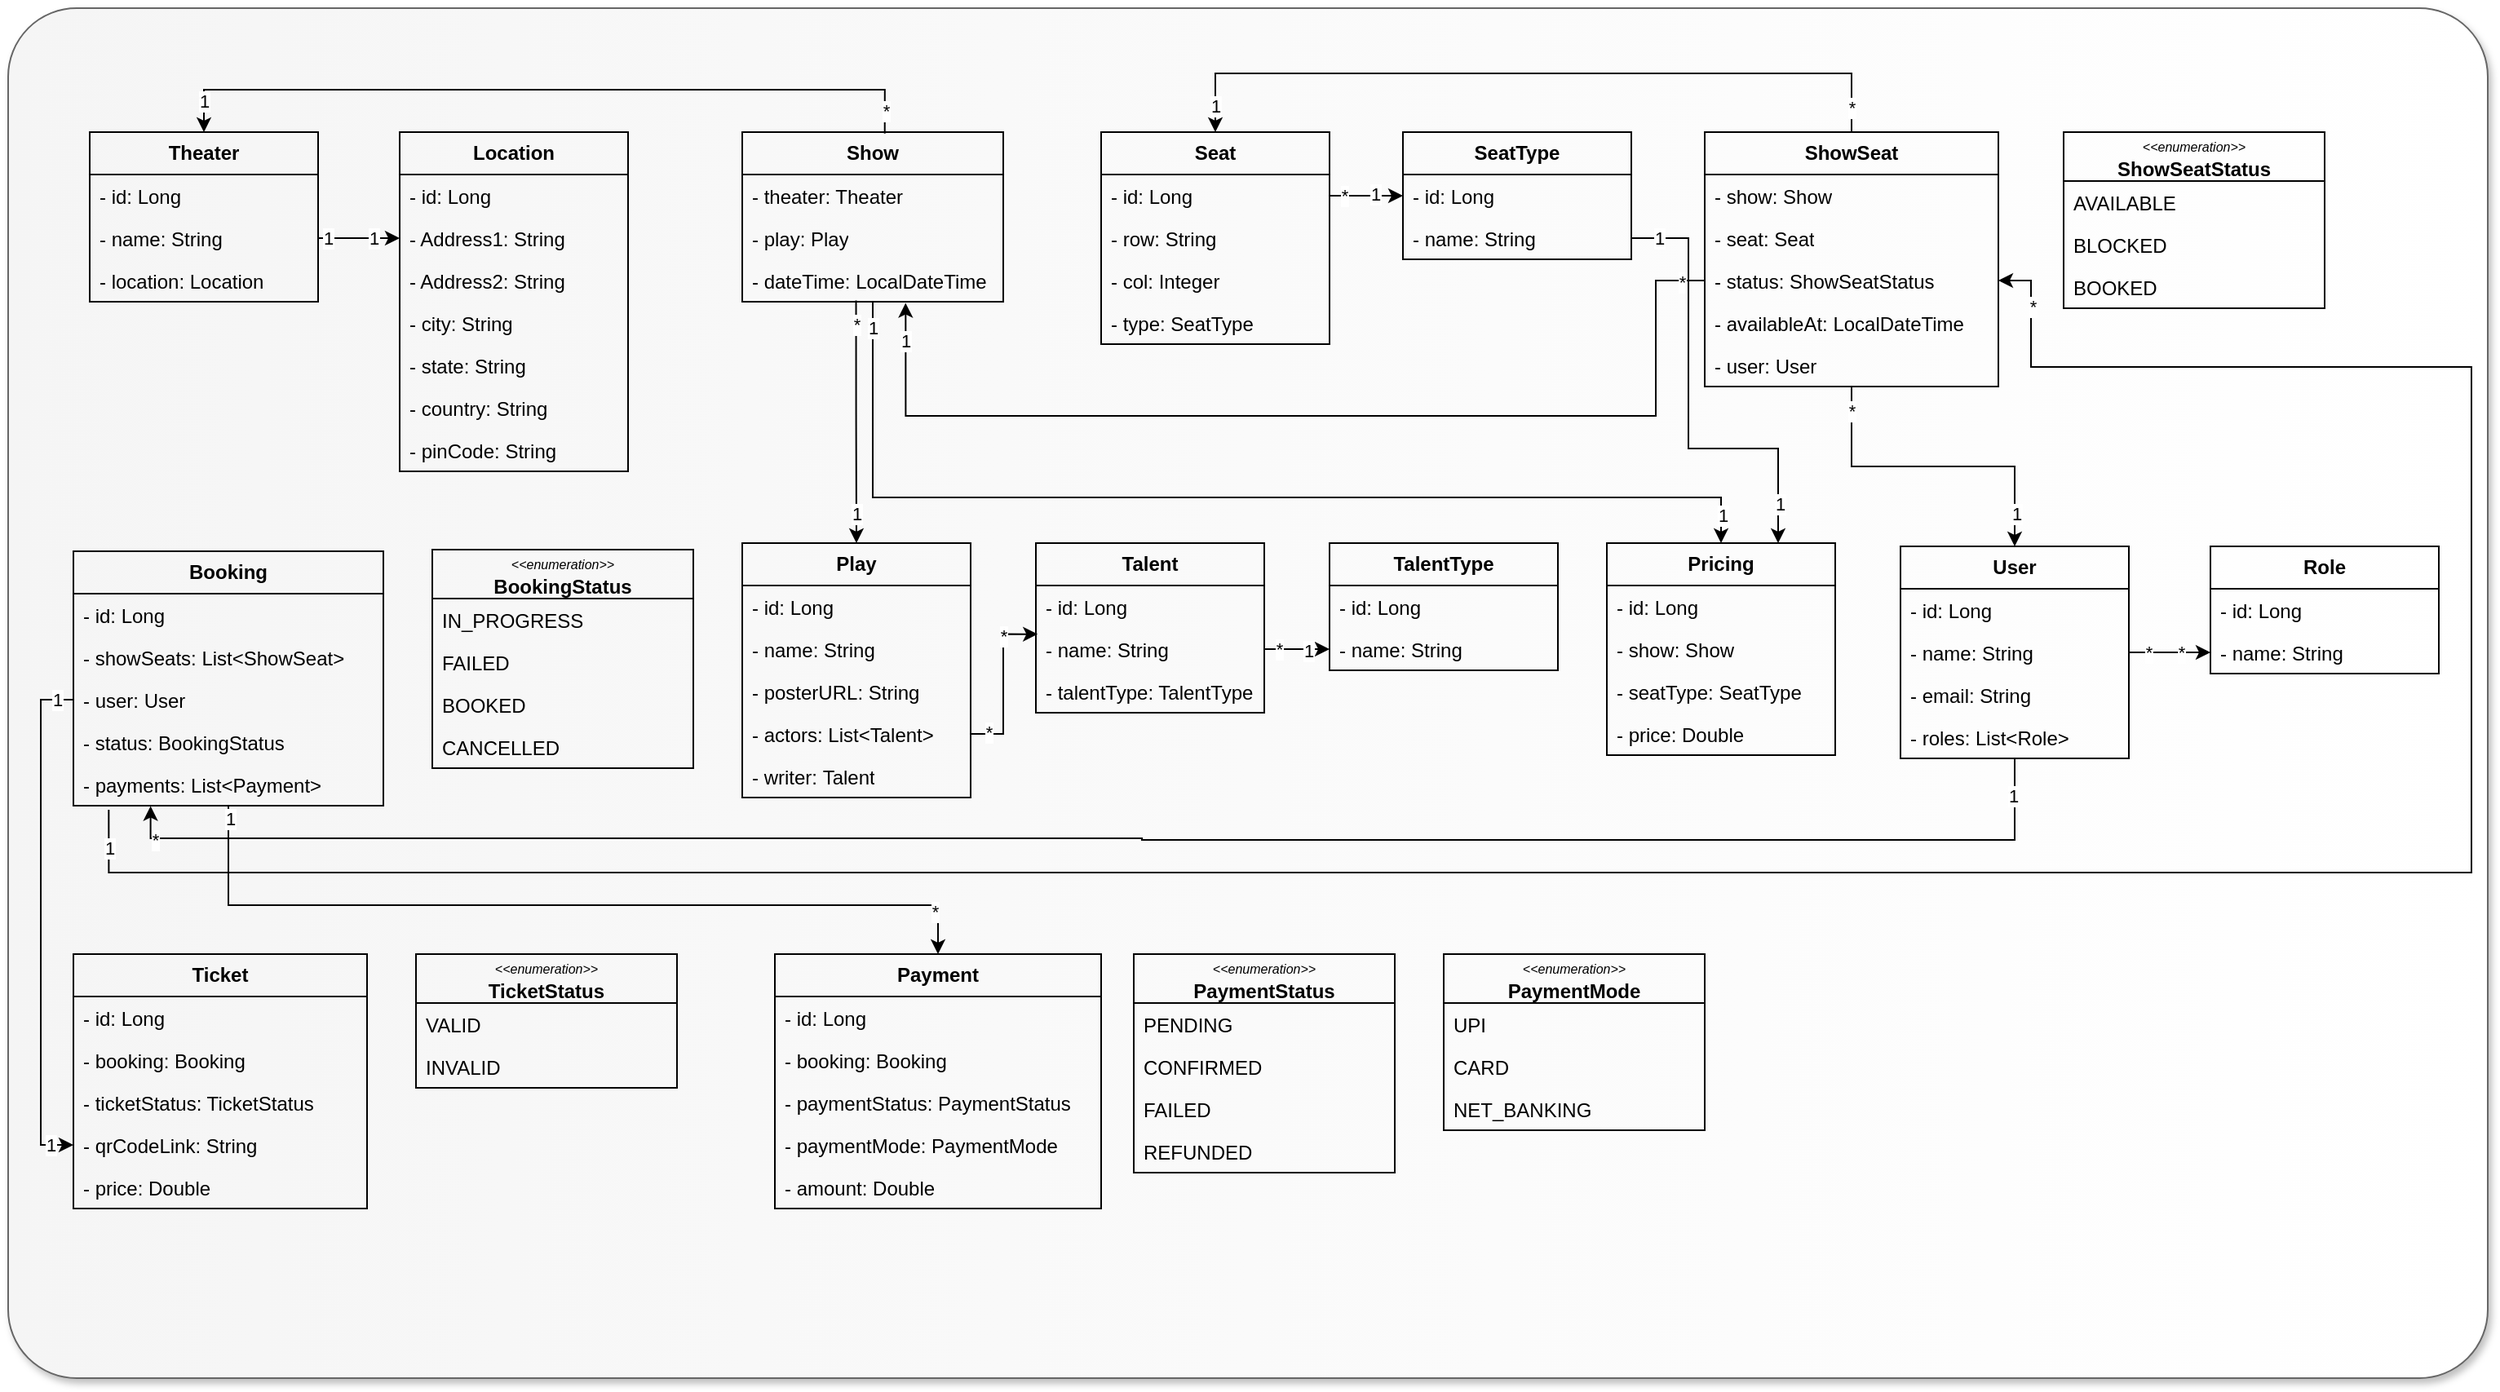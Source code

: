 <mxfile version="26.0.9">
  <diagram name="Page-1" id="Uc322cKbrXoiQPuCOuwg">
    <mxGraphModel dx="360" dy="271" grid="1" gridSize="10" guides="1" tooltips="1" connect="1" arrows="1" fold="1" page="1" pageScale="1" pageWidth="1600" pageHeight="900" math="0" shadow="0" adaptiveColors="none">
      <root>
        <mxCell id="0" />
        <mxCell id="1" parent="0" />
        <mxCell id="Pduc2HgCgbKli0HCLLKh-1" value="" style="group;movable=0;resizable=0;rotatable=0;deletable=0;editable=0;locked=1;connectable=0;" parent="1" vertex="1" connectable="0">
          <mxGeometry x="40" y="40" width="1520" height="840" as="geometry" />
        </mxCell>
        <mxCell id="Pduc2HgCgbKli0HCLLKh-2" value="" style="rounded=1;whiteSpace=wrap;html=1;shadow=1;glass=0;labelPosition=center;verticalLabelPosition=middle;align=center;verticalAlign=middle;arcSize=5;fillColor=#f5f5f5;fontColor=#333333;strokeColor=#666666;gradientColor=#FFFFFF;gradientDirection=east;textShadow=0;labelBorderColor=none;" parent="Pduc2HgCgbKli0HCLLKh-1" vertex="1">
          <mxGeometry width="1520" height="840" as="geometry" />
        </mxCell>
        <mxCell id="Pduc2HgCgbKli0HCLLKh-97" value="&lt;b&gt;Theater&lt;/b&gt;" style="swimlane;fontStyle=0;childLayout=stackLayout;horizontal=1;startSize=26;fillColor=none;horizontalStack=0;resizeParent=1;resizeParentMax=0;resizeLast=0;collapsible=1;marginBottom=0;whiteSpace=wrap;html=1;" parent="1" vertex="1">
          <mxGeometry x="90" y="116" width="140" height="104" as="geometry" />
        </mxCell>
        <mxCell id="Pduc2HgCgbKli0HCLLKh-115" value="- id: Long" style="text;strokeColor=none;fillColor=none;align=left;verticalAlign=top;spacingLeft=4;spacingRight=4;overflow=hidden;rotatable=0;points=[[0,0.5],[1,0.5]];portConstraint=eastwest;whiteSpace=wrap;html=1;" parent="Pduc2HgCgbKli0HCLLKh-97" vertex="1">
          <mxGeometry y="26" width="140" height="26" as="geometry" />
        </mxCell>
        <mxCell id="Pduc2HgCgbKli0HCLLKh-98" value="- name: String" style="text;strokeColor=none;fillColor=none;align=left;verticalAlign=top;spacingLeft=4;spacingRight=4;overflow=hidden;rotatable=0;points=[[0,0.5],[1,0.5]];portConstraint=eastwest;whiteSpace=wrap;html=1;" parent="Pduc2HgCgbKli0HCLLKh-97" vertex="1">
          <mxGeometry y="52" width="140" height="26" as="geometry" />
        </mxCell>
        <mxCell id="Pduc2HgCgbKli0HCLLKh-99" value="- location: Location" style="text;strokeColor=none;fillColor=none;align=left;verticalAlign=top;spacingLeft=4;spacingRight=4;overflow=hidden;rotatable=0;points=[[0,0.5],[1,0.5]];portConstraint=eastwest;whiteSpace=wrap;html=1;" parent="Pduc2HgCgbKli0HCLLKh-97" vertex="1">
          <mxGeometry y="78" width="140" height="26" as="geometry" />
        </mxCell>
        <mxCell id="Pduc2HgCgbKli0HCLLKh-107" value="&lt;b&gt;Play&lt;/b&gt;" style="swimlane;fontStyle=0;childLayout=stackLayout;horizontal=1;startSize=26;fillColor=none;horizontalStack=0;resizeParent=1;resizeParentMax=0;resizeLast=0;collapsible=1;marginBottom=0;whiteSpace=wrap;html=1;" parent="1" vertex="1">
          <mxGeometry x="490" y="368" width="140" height="156" as="geometry" />
        </mxCell>
        <mxCell id="Pduc2HgCgbKli0HCLLKh-118" value="- id: Long" style="text;strokeColor=none;fillColor=none;align=left;verticalAlign=top;spacingLeft=4;spacingRight=4;overflow=hidden;rotatable=0;points=[[0,0.5],[1,0.5]];portConstraint=eastwest;whiteSpace=wrap;html=1;" parent="Pduc2HgCgbKli0HCLLKh-107" vertex="1">
          <mxGeometry y="26" width="140" height="26" as="geometry" />
        </mxCell>
        <mxCell id="Pduc2HgCgbKli0HCLLKh-108" value="- name: String" style="text;strokeColor=none;fillColor=none;align=left;verticalAlign=top;spacingLeft=4;spacingRight=4;overflow=hidden;rotatable=0;points=[[0,0.5],[1,0.5]];portConstraint=eastwest;whiteSpace=wrap;html=1;" parent="Pduc2HgCgbKli0HCLLKh-107" vertex="1">
          <mxGeometry y="52" width="140" height="26" as="geometry" />
        </mxCell>
        <mxCell id="Pduc2HgCgbKli0HCLLKh-203" value="- posterURL: String" style="text;strokeColor=none;fillColor=none;align=left;verticalAlign=top;spacingLeft=4;spacingRight=4;overflow=hidden;rotatable=0;points=[[0,0.5],[1,0.5]];portConstraint=eastwest;whiteSpace=wrap;html=1;" parent="Pduc2HgCgbKli0HCLLKh-107" vertex="1">
          <mxGeometry y="78" width="140" height="26" as="geometry" />
        </mxCell>
        <mxCell id="Pduc2HgCgbKli0HCLLKh-109" value="- actors: List&amp;lt;&lt;span style=&quot;text-align: center;&quot;&gt;Talent&lt;/span&gt;&amp;gt;" style="text;strokeColor=none;fillColor=none;align=left;verticalAlign=top;spacingLeft=4;spacingRight=4;overflow=hidden;rotatable=0;points=[[0,0.5],[1,0.5]];portConstraint=eastwest;whiteSpace=wrap;html=1;" parent="Pduc2HgCgbKli0HCLLKh-107" vertex="1">
          <mxGeometry y="104" width="140" height="26" as="geometry" />
        </mxCell>
        <mxCell id="Pduc2HgCgbKli0HCLLKh-110" value="- writer:&amp;nbsp;&lt;span style=&quot;text-align: center;&quot;&gt;Talent&lt;/span&gt;" style="text;strokeColor=none;fillColor=none;align=left;verticalAlign=top;spacingLeft=4;spacingRight=4;overflow=hidden;rotatable=0;points=[[0,0.5],[1,0.5]];portConstraint=eastwest;whiteSpace=wrap;html=1;" parent="Pduc2HgCgbKli0HCLLKh-107" vertex="1">
          <mxGeometry y="130" width="140" height="26" as="geometry" />
        </mxCell>
        <mxCell id="Pduc2HgCgbKli0HCLLKh-111" value="&lt;b&gt;Seat&lt;/b&gt;" style="swimlane;fontStyle=0;childLayout=stackLayout;horizontal=1;startSize=26;fillColor=none;horizontalStack=0;resizeParent=1;resizeParentMax=0;resizeLast=0;collapsible=1;marginBottom=0;whiteSpace=wrap;html=1;" parent="1" vertex="1">
          <mxGeometry x="710" y="116" width="140" height="130" as="geometry" />
        </mxCell>
        <mxCell id="Pduc2HgCgbKli0HCLLKh-119" value="- id: Long" style="text;strokeColor=none;fillColor=none;align=left;verticalAlign=top;spacingLeft=4;spacingRight=4;overflow=hidden;rotatable=0;points=[[0,0.5],[1,0.5]];portConstraint=eastwest;whiteSpace=wrap;html=1;" parent="Pduc2HgCgbKli0HCLLKh-111" vertex="1">
          <mxGeometry y="26" width="140" height="26" as="geometry" />
        </mxCell>
        <mxCell id="Pduc2HgCgbKli0HCLLKh-112" value="- row: String" style="text;strokeColor=none;fillColor=none;align=left;verticalAlign=top;spacingLeft=4;spacingRight=4;overflow=hidden;rotatable=0;points=[[0,0.5],[1,0.5]];portConstraint=eastwest;whiteSpace=wrap;html=1;" parent="Pduc2HgCgbKli0HCLLKh-111" vertex="1">
          <mxGeometry y="52" width="140" height="26" as="geometry" />
        </mxCell>
        <mxCell id="Pduc2HgCgbKli0HCLLKh-113" value="- col: Integer" style="text;strokeColor=none;fillColor=none;align=left;verticalAlign=top;spacingLeft=4;spacingRight=4;overflow=hidden;rotatable=0;points=[[0,0.5],[1,0.5]];portConstraint=eastwest;whiteSpace=wrap;html=1;" parent="Pduc2HgCgbKli0HCLLKh-111" vertex="1">
          <mxGeometry y="78" width="140" height="26" as="geometry" />
        </mxCell>
        <mxCell id="Pduc2HgCgbKli0HCLLKh-114" value="- type: SeatType" style="text;strokeColor=none;fillColor=none;align=left;verticalAlign=top;spacingLeft=4;spacingRight=4;overflow=hidden;rotatable=0;points=[[0,0.5],[1,0.5]];portConstraint=eastwest;whiteSpace=wrap;html=1;" parent="Pduc2HgCgbKli0HCLLKh-111" vertex="1">
          <mxGeometry y="104" width="140" height="26" as="geometry" />
        </mxCell>
        <mxCell id="Pduc2HgCgbKli0HCLLKh-120" value="&lt;b&gt;SeatType&lt;/b&gt;" style="swimlane;fontStyle=0;childLayout=stackLayout;horizontal=1;startSize=26;fillColor=none;horizontalStack=0;resizeParent=1;resizeParentMax=0;resizeLast=0;collapsible=1;marginBottom=0;whiteSpace=wrap;html=1;" parent="1" vertex="1">
          <mxGeometry x="895" y="116" width="140" height="78" as="geometry" />
        </mxCell>
        <mxCell id="Pduc2HgCgbKli0HCLLKh-121" value="- id: Long" style="text;strokeColor=none;fillColor=none;align=left;verticalAlign=top;spacingLeft=4;spacingRight=4;overflow=hidden;rotatable=0;points=[[0,0.5],[1,0.5]];portConstraint=eastwest;whiteSpace=wrap;html=1;" parent="Pduc2HgCgbKli0HCLLKh-120" vertex="1">
          <mxGeometry y="26" width="140" height="26" as="geometry" />
        </mxCell>
        <mxCell id="Pduc2HgCgbKli0HCLLKh-122" value="- name: String" style="text;strokeColor=none;fillColor=none;align=left;verticalAlign=top;spacingLeft=4;spacingRight=4;overflow=hidden;rotatable=0;points=[[0,0.5],[1,0.5]];portConstraint=eastwest;whiteSpace=wrap;html=1;" parent="Pduc2HgCgbKli0HCLLKh-120" vertex="1">
          <mxGeometry y="52" width="140" height="26" as="geometry" />
        </mxCell>
        <mxCell id="Pduc2HgCgbKli0HCLLKh-124" value="&lt;b&gt;Show&lt;/b&gt;" style="swimlane;fontStyle=0;childLayout=stackLayout;horizontal=1;startSize=26;fillColor=none;horizontalStack=0;resizeParent=1;resizeParentMax=0;resizeLast=0;collapsible=1;marginBottom=0;whiteSpace=wrap;html=1;" parent="1" vertex="1">
          <mxGeometry x="490" y="116" width="160" height="104" as="geometry" />
        </mxCell>
        <mxCell id="Pduc2HgCgbKli0HCLLKh-125" value="- theater: Theater" style="text;strokeColor=none;fillColor=none;align=left;verticalAlign=top;spacingLeft=4;spacingRight=4;overflow=hidden;rotatable=0;points=[[0,0.5],[1,0.5]];portConstraint=eastwest;whiteSpace=wrap;html=1;" parent="Pduc2HgCgbKli0HCLLKh-124" vertex="1">
          <mxGeometry y="26" width="160" height="26" as="geometry" />
        </mxCell>
        <mxCell id="Pduc2HgCgbKli0HCLLKh-126" value="- play: Play" style="text;strokeColor=none;fillColor=none;align=left;verticalAlign=top;spacingLeft=4;spacingRight=4;overflow=hidden;rotatable=0;points=[[0,0.5],[1,0.5]];portConstraint=eastwest;whiteSpace=wrap;html=1;" parent="Pduc2HgCgbKli0HCLLKh-124" vertex="1">
          <mxGeometry y="52" width="160" height="26" as="geometry" />
        </mxCell>
        <mxCell id="Pduc2HgCgbKli0HCLLKh-127" value="- dateTime: LocalDateTime" style="text;strokeColor=none;fillColor=none;align=left;verticalAlign=top;spacingLeft=4;spacingRight=4;overflow=hidden;rotatable=0;points=[[0,0.5],[1,0.5]];portConstraint=eastwest;whiteSpace=wrap;html=1;" parent="Pduc2HgCgbKli0HCLLKh-124" vertex="1">
          <mxGeometry y="78" width="160" height="26" as="geometry" />
        </mxCell>
        <mxCell id="a8Ycmd4PLBxBAfEXaEKW-16" style="edgeStyle=orthogonalEdgeStyle;rounded=0;orthogonalLoop=1;jettySize=auto;html=1;exitX=0.5;exitY=0;exitDx=0;exitDy=0;entryX=0.5;entryY=0;entryDx=0;entryDy=0;" edge="1" parent="1" source="Pduc2HgCgbKli0HCLLKh-128" target="Pduc2HgCgbKli0HCLLKh-111">
          <mxGeometry relative="1" as="geometry">
            <Array as="points">
              <mxPoint x="1170" y="80" />
              <mxPoint x="780" y="80" />
            </Array>
          </mxGeometry>
        </mxCell>
        <mxCell id="a8Ycmd4PLBxBAfEXaEKW-17" value="*" style="edgeLabel;html=1;align=center;verticalAlign=middle;resizable=0;points=[];" vertex="1" connectable="0" parent="a8Ycmd4PLBxBAfEXaEKW-16">
          <mxGeometry x="-0.934" relative="1" as="geometry">
            <mxPoint as="offset" />
          </mxGeometry>
        </mxCell>
        <mxCell id="a8Ycmd4PLBxBAfEXaEKW-18" value="1" style="edgeLabel;html=1;align=center;verticalAlign=middle;resizable=0;points=[];" vertex="1" connectable="0" parent="a8Ycmd4PLBxBAfEXaEKW-16">
          <mxGeometry x="0.882" relative="1" as="geometry">
            <mxPoint y="11" as="offset" />
          </mxGeometry>
        </mxCell>
        <mxCell id="a8Ycmd4PLBxBAfEXaEKW-22" style="edgeStyle=orthogonalEdgeStyle;rounded=0;orthogonalLoop=1;jettySize=auto;html=1;entryX=0.5;entryY=0;entryDx=0;entryDy=0;" edge="1" parent="1" source="Pduc2HgCgbKli0HCLLKh-128" target="Pduc2HgCgbKli0HCLLKh-152">
          <mxGeometry relative="1" as="geometry" />
        </mxCell>
        <mxCell id="a8Ycmd4PLBxBAfEXaEKW-23" value="1" style="edgeLabel;html=1;align=center;verticalAlign=middle;resizable=0;points=[];" vertex="1" connectable="0" parent="a8Ycmd4PLBxBAfEXaEKW-22">
          <mxGeometry x="0.794" y="1" relative="1" as="geometry">
            <mxPoint as="offset" />
          </mxGeometry>
        </mxCell>
        <mxCell id="a8Ycmd4PLBxBAfEXaEKW-24" value="*" style="edgeLabel;html=1;align=center;verticalAlign=middle;resizable=0;points=[];" vertex="1" connectable="0" parent="a8Ycmd4PLBxBAfEXaEKW-22">
          <mxGeometry x="-0.855" relative="1" as="geometry">
            <mxPoint as="offset" />
          </mxGeometry>
        </mxCell>
        <mxCell id="Pduc2HgCgbKli0HCLLKh-128" value="&lt;b&gt;ShowSeat&lt;/b&gt;" style="swimlane;fontStyle=0;childLayout=stackLayout;horizontal=1;startSize=26;fillColor=none;horizontalStack=0;resizeParent=1;resizeParentMax=0;resizeLast=0;collapsible=1;marginBottom=0;whiteSpace=wrap;html=1;" parent="1" vertex="1">
          <mxGeometry x="1080" y="116" width="180" height="156" as="geometry" />
        </mxCell>
        <mxCell id="Pduc2HgCgbKli0HCLLKh-129" value="- show: Show" style="text;strokeColor=none;fillColor=none;align=left;verticalAlign=top;spacingLeft=4;spacingRight=4;overflow=hidden;rotatable=0;points=[[0,0.5],[1,0.5]];portConstraint=eastwest;whiteSpace=wrap;html=1;" parent="Pduc2HgCgbKli0HCLLKh-128" vertex="1">
          <mxGeometry y="26" width="180" height="26" as="geometry" />
        </mxCell>
        <mxCell id="Pduc2HgCgbKli0HCLLKh-130" value="- seat: Seat" style="text;strokeColor=none;fillColor=none;align=left;verticalAlign=top;spacingLeft=4;spacingRight=4;overflow=hidden;rotatable=0;points=[[0,0.5],[1,0.5]];portConstraint=eastwest;whiteSpace=wrap;html=1;" parent="Pduc2HgCgbKli0HCLLKh-128" vertex="1">
          <mxGeometry y="52" width="180" height="26" as="geometry" />
        </mxCell>
        <mxCell id="Pduc2HgCgbKli0HCLLKh-133" value="- status: S&lt;span style=&quot;text-align: center;&quot;&gt;howSeatStatus&lt;/span&gt;" style="text;strokeColor=none;fillColor=none;align=left;verticalAlign=top;spacingLeft=4;spacingRight=4;overflow=hidden;rotatable=0;points=[[0,0.5],[1,0.5]];portConstraint=eastwest;whiteSpace=wrap;html=1;" parent="Pduc2HgCgbKli0HCLLKh-128" vertex="1">
          <mxGeometry y="78" width="180" height="26" as="geometry" />
        </mxCell>
        <mxCell id="Pduc2HgCgbKli0HCLLKh-178" value="- availableAt: LocalDateTime" style="text;strokeColor=none;fillColor=none;align=left;verticalAlign=top;spacingLeft=4;spacingRight=4;overflow=hidden;rotatable=0;points=[[0,0.5],[1,0.5]];portConstraint=eastwest;whiteSpace=wrap;html=1;" parent="Pduc2HgCgbKli0HCLLKh-128" vertex="1">
          <mxGeometry y="104" width="180" height="26" as="geometry" />
        </mxCell>
        <mxCell id="Pduc2HgCgbKli0HCLLKh-131" value="- user: User" style="text;strokeColor=none;fillColor=none;align=left;verticalAlign=top;spacingLeft=4;spacingRight=4;overflow=hidden;rotatable=0;points=[[0,0.5],[1,0.5]];portConstraint=eastwest;whiteSpace=wrap;html=1;" parent="Pduc2HgCgbKli0HCLLKh-128" vertex="1">
          <mxGeometry y="130" width="180" height="26" as="geometry" />
        </mxCell>
        <mxCell id="Pduc2HgCgbKli0HCLLKh-138" value="&lt;div&gt;&lt;i&gt;&lt;font style=&quot;font-size: 8px;&quot;&gt;&amp;lt;&amp;lt;enumeration&amp;gt;&amp;gt;&lt;/font&gt;&lt;/i&gt;&lt;/div&gt;&lt;b&gt;&lt;span style=&quot;text-align: left;&quot;&gt;S&lt;/span&gt;howSeatStatus&lt;/b&gt;" style="swimlane;fontStyle=0;childLayout=stackLayout;horizontal=1;startSize=30;fillColor=none;horizontalStack=0;resizeParent=1;resizeParentMax=0;resizeLast=0;collapsible=1;marginBottom=0;whiteSpace=wrap;html=1;" parent="1" vertex="1">
          <mxGeometry x="1300" y="116" width="160" height="108" as="geometry">
            <mxRectangle x="570" y="130" width="70" height="30" as="alternateBounds" />
          </mxGeometry>
        </mxCell>
        <mxCell id="Pduc2HgCgbKli0HCLLKh-139" value="AVAILABLE" style="text;strokeColor=none;fillColor=none;align=left;verticalAlign=top;spacingLeft=4;spacingRight=4;overflow=hidden;rotatable=0;points=[[0,0.5],[1,0.5]];portConstraint=eastwest;whiteSpace=wrap;html=1;" parent="Pduc2HgCgbKli0HCLLKh-138" vertex="1">
          <mxGeometry y="30" width="160" height="26" as="geometry" />
        </mxCell>
        <mxCell id="Pduc2HgCgbKli0HCLLKh-140" value="BLOCKED" style="text;strokeColor=none;fillColor=none;align=left;verticalAlign=top;spacingLeft=4;spacingRight=4;overflow=hidden;rotatable=0;points=[[0,0.5],[1,0.5]];portConstraint=eastwest;whiteSpace=wrap;html=1;" parent="Pduc2HgCgbKli0HCLLKh-138" vertex="1">
          <mxGeometry y="56" width="160" height="26" as="geometry" />
        </mxCell>
        <mxCell id="Pduc2HgCgbKli0HCLLKh-142" value="BOOKED" style="text;strokeColor=none;fillColor=none;align=left;verticalAlign=top;spacingLeft=4;spacingRight=4;overflow=hidden;rotatable=0;points=[[0,0.5],[1,0.5]];portConstraint=eastwest;whiteSpace=wrap;html=1;" parent="Pduc2HgCgbKli0HCLLKh-138" vertex="1">
          <mxGeometry y="82" width="160" height="26" as="geometry" />
        </mxCell>
        <mxCell id="Pduc2HgCgbKli0HCLLKh-147" value="&lt;b&gt;Pricing&lt;/b&gt;" style="swimlane;fontStyle=0;childLayout=stackLayout;horizontal=1;startSize=26;fillColor=none;horizontalStack=0;resizeParent=1;resizeParentMax=0;resizeLast=0;collapsible=1;marginBottom=0;whiteSpace=wrap;html=1;" parent="1" vertex="1">
          <mxGeometry x="1020" y="368" width="140" height="130" as="geometry" />
        </mxCell>
        <mxCell id="Pduc2HgCgbKli0HCLLKh-148" value="- id: Long" style="text;strokeColor=none;fillColor=none;align=left;verticalAlign=top;spacingLeft=4;spacingRight=4;overflow=hidden;rotatable=0;points=[[0,0.5],[1,0.5]];portConstraint=eastwest;whiteSpace=wrap;html=1;" parent="Pduc2HgCgbKli0HCLLKh-147" vertex="1">
          <mxGeometry y="26" width="140" height="26" as="geometry" />
        </mxCell>
        <mxCell id="Pduc2HgCgbKli0HCLLKh-149" value="- show: Show" style="text;strokeColor=none;fillColor=none;align=left;verticalAlign=top;spacingLeft=4;spacingRight=4;overflow=hidden;rotatable=0;points=[[0,0.5],[1,0.5]];portConstraint=eastwest;whiteSpace=wrap;html=1;" parent="Pduc2HgCgbKli0HCLLKh-147" vertex="1">
          <mxGeometry y="52" width="140" height="26" as="geometry" />
        </mxCell>
        <mxCell id="Pduc2HgCgbKli0HCLLKh-151" value="- seatType:&amp;nbsp;&lt;span style=&quot;text-align: center;&quot;&gt;SeatType&lt;/span&gt;" style="text;strokeColor=none;fillColor=none;align=left;verticalAlign=top;spacingLeft=4;spacingRight=4;overflow=hidden;rotatable=0;points=[[0,0.5],[1,0.5]];portConstraint=eastwest;whiteSpace=wrap;html=1;" parent="Pduc2HgCgbKli0HCLLKh-147" vertex="1">
          <mxGeometry y="78" width="140" height="26" as="geometry" />
        </mxCell>
        <mxCell id="Pduc2HgCgbKli0HCLLKh-150" value="- price:&amp;nbsp;&lt;span style=&quot;text-align: center;&quot;&gt;Double&lt;/span&gt;" style="text;strokeColor=none;fillColor=none;align=left;verticalAlign=top;spacingLeft=4;spacingRight=4;overflow=hidden;rotatable=0;points=[[0,0.5],[1,0.5]];portConstraint=eastwest;whiteSpace=wrap;html=1;" parent="Pduc2HgCgbKli0HCLLKh-147" vertex="1">
          <mxGeometry y="104" width="140" height="26" as="geometry" />
        </mxCell>
        <mxCell id="Pduc2HgCgbKli0HCLLKh-152" value="&lt;b&gt;User&lt;/b&gt;" style="swimlane;fontStyle=0;childLayout=stackLayout;horizontal=1;startSize=26;fillColor=none;horizontalStack=0;resizeParent=1;resizeParentMax=0;resizeLast=0;collapsible=1;marginBottom=0;whiteSpace=wrap;html=1;" parent="1" vertex="1">
          <mxGeometry x="1200" y="370" width="140" height="130" as="geometry" />
        </mxCell>
        <mxCell id="Pduc2HgCgbKli0HCLLKh-153" value="- id: Long" style="text;strokeColor=none;fillColor=none;align=left;verticalAlign=top;spacingLeft=4;spacingRight=4;overflow=hidden;rotatable=0;points=[[0,0.5],[1,0.5]];portConstraint=eastwest;whiteSpace=wrap;html=1;" parent="Pduc2HgCgbKli0HCLLKh-152" vertex="1">
          <mxGeometry y="26" width="140" height="26" as="geometry" />
        </mxCell>
        <mxCell id="Pduc2HgCgbKli0HCLLKh-154" value="- name: String" style="text;strokeColor=none;fillColor=none;align=left;verticalAlign=top;spacingLeft=4;spacingRight=4;overflow=hidden;rotatable=0;points=[[0,0.5],[1,0.5]];portConstraint=eastwest;whiteSpace=wrap;html=1;" parent="Pduc2HgCgbKli0HCLLKh-152" vertex="1">
          <mxGeometry y="52" width="140" height="26" as="geometry" />
        </mxCell>
        <mxCell id="Pduc2HgCgbKli0HCLLKh-155" value="- email: String" style="text;strokeColor=none;fillColor=none;align=left;verticalAlign=top;spacingLeft=4;spacingRight=4;overflow=hidden;rotatable=0;points=[[0,0.5],[1,0.5]];portConstraint=eastwest;whiteSpace=wrap;html=1;" parent="Pduc2HgCgbKli0HCLLKh-152" vertex="1">
          <mxGeometry y="78" width="140" height="26" as="geometry" />
        </mxCell>
        <mxCell id="Pduc2HgCgbKli0HCLLKh-156" value="- roles: List&amp;lt;Role&amp;gt;" style="text;strokeColor=none;fillColor=none;align=left;verticalAlign=top;spacingLeft=4;spacingRight=4;overflow=hidden;rotatable=0;points=[[0,0.5],[1,0.5]];portConstraint=eastwest;whiteSpace=wrap;html=1;" parent="Pduc2HgCgbKli0HCLLKh-152" vertex="1">
          <mxGeometry y="104" width="140" height="26" as="geometry" />
        </mxCell>
        <mxCell id="Pduc2HgCgbKli0HCLLKh-157" value="&lt;b&gt;Role&lt;/b&gt;" style="swimlane;fontStyle=0;childLayout=stackLayout;horizontal=1;startSize=26;fillColor=none;horizontalStack=0;resizeParent=1;resizeParentMax=0;resizeLast=0;collapsible=1;marginBottom=0;whiteSpace=wrap;html=1;" parent="1" vertex="1">
          <mxGeometry x="1390" y="370" width="140" height="78" as="geometry" />
        </mxCell>
        <mxCell id="Pduc2HgCgbKli0HCLLKh-158" value="- id: Long" style="text;strokeColor=none;fillColor=none;align=left;verticalAlign=top;spacingLeft=4;spacingRight=4;overflow=hidden;rotatable=0;points=[[0,0.5],[1,0.5]];portConstraint=eastwest;whiteSpace=wrap;html=1;" parent="Pduc2HgCgbKli0HCLLKh-157" vertex="1">
          <mxGeometry y="26" width="140" height="26" as="geometry" />
        </mxCell>
        <mxCell id="Pduc2HgCgbKli0HCLLKh-159" value="- name: String" style="text;strokeColor=none;fillColor=none;align=left;verticalAlign=top;spacingLeft=4;spacingRight=4;overflow=hidden;rotatable=0;points=[[0,0.5],[1,0.5]];portConstraint=eastwest;whiteSpace=wrap;html=1;" parent="Pduc2HgCgbKli0HCLLKh-157" vertex="1">
          <mxGeometry y="52" width="140" height="26" as="geometry" />
        </mxCell>
        <mxCell id="Pduc2HgCgbKli0HCLLKh-161" value="&lt;b&gt;Talent&lt;/b&gt;" style="swimlane;fontStyle=0;childLayout=stackLayout;horizontal=1;startSize=26;fillColor=none;horizontalStack=0;resizeParent=1;resizeParentMax=0;resizeLast=0;collapsible=1;marginBottom=0;whiteSpace=wrap;html=1;" parent="1" vertex="1">
          <mxGeometry x="670" y="368" width="140" height="104" as="geometry" />
        </mxCell>
        <mxCell id="Pduc2HgCgbKli0HCLLKh-162" value="- id: Long" style="text;strokeColor=none;fillColor=none;align=left;verticalAlign=top;spacingLeft=4;spacingRight=4;overflow=hidden;rotatable=0;points=[[0,0.5],[1,0.5]];portConstraint=eastwest;whiteSpace=wrap;html=1;" parent="Pduc2HgCgbKli0HCLLKh-161" vertex="1">
          <mxGeometry y="26" width="140" height="26" as="geometry" />
        </mxCell>
        <mxCell id="Pduc2HgCgbKli0HCLLKh-163" value="- name: String" style="text;strokeColor=none;fillColor=none;align=left;verticalAlign=top;spacingLeft=4;spacingRight=4;overflow=hidden;rotatable=0;points=[[0,0.5],[1,0.5]];portConstraint=eastwest;whiteSpace=wrap;html=1;" parent="Pduc2HgCgbKli0HCLLKh-161" vertex="1">
          <mxGeometry y="52" width="140" height="26" as="geometry" />
        </mxCell>
        <mxCell id="Pduc2HgCgbKli0HCLLKh-164" value="- talentType: TalentType" style="text;strokeColor=none;fillColor=none;align=left;verticalAlign=top;spacingLeft=4;spacingRight=4;overflow=hidden;rotatable=0;points=[[0,0.5],[1,0.5]];portConstraint=eastwest;whiteSpace=wrap;html=1;" parent="Pduc2HgCgbKli0HCLLKh-161" vertex="1">
          <mxGeometry y="78" width="140" height="26" as="geometry" />
        </mxCell>
        <mxCell id="Pduc2HgCgbKli0HCLLKh-165" value="&lt;span style=&quot;text-align: left;&quot;&gt;&lt;b&gt;TalentType&lt;/b&gt;&lt;/span&gt;" style="swimlane;fontStyle=0;childLayout=stackLayout;horizontal=1;startSize=26;fillColor=none;horizontalStack=0;resizeParent=1;resizeParentMax=0;resizeLast=0;collapsible=1;marginBottom=0;whiteSpace=wrap;html=1;" parent="1" vertex="1">
          <mxGeometry x="850" y="368" width="140" height="78" as="geometry" />
        </mxCell>
        <mxCell id="Pduc2HgCgbKli0HCLLKh-166" value="- id: Long" style="text;strokeColor=none;fillColor=none;align=left;verticalAlign=top;spacingLeft=4;spacingRight=4;overflow=hidden;rotatable=0;points=[[0,0.5],[1,0.5]];portConstraint=eastwest;whiteSpace=wrap;html=1;" parent="Pduc2HgCgbKli0HCLLKh-165" vertex="1">
          <mxGeometry y="26" width="140" height="26" as="geometry" />
        </mxCell>
        <mxCell id="Pduc2HgCgbKli0HCLLKh-167" value="- name: String" style="text;strokeColor=none;fillColor=none;align=left;verticalAlign=top;spacingLeft=4;spacingRight=4;overflow=hidden;rotatable=0;points=[[0,0.5],[1,0.5]];portConstraint=eastwest;whiteSpace=wrap;html=1;" parent="Pduc2HgCgbKli0HCLLKh-165" vertex="1">
          <mxGeometry y="52" width="140" height="26" as="geometry" />
        </mxCell>
        <mxCell id="Pduc2HgCgbKli0HCLLKh-169" value="&lt;b&gt;Location&lt;/b&gt;" style="swimlane;fontStyle=0;childLayout=stackLayout;horizontal=1;startSize=26;fillColor=none;horizontalStack=0;resizeParent=1;resizeParentMax=0;resizeLast=0;collapsible=1;marginBottom=0;whiteSpace=wrap;html=1;" parent="1" vertex="1">
          <mxGeometry x="280" y="116" width="140" height="208" as="geometry" />
        </mxCell>
        <mxCell id="Pduc2HgCgbKli0HCLLKh-170" value="- id: Long" style="text;strokeColor=none;fillColor=none;align=left;verticalAlign=top;spacingLeft=4;spacingRight=4;overflow=hidden;rotatable=0;points=[[0,0.5],[1,0.5]];portConstraint=eastwest;whiteSpace=wrap;html=1;" parent="Pduc2HgCgbKli0HCLLKh-169" vertex="1">
          <mxGeometry y="26" width="140" height="26" as="geometry" />
        </mxCell>
        <mxCell id="Pduc2HgCgbKli0HCLLKh-171" value="- Address1: String" style="text;strokeColor=none;fillColor=none;align=left;verticalAlign=top;spacingLeft=4;spacingRight=4;overflow=hidden;rotatable=0;points=[[0,0.5],[1,0.5]];portConstraint=eastwest;whiteSpace=wrap;html=1;" parent="Pduc2HgCgbKli0HCLLKh-169" vertex="1">
          <mxGeometry y="52" width="140" height="26" as="geometry" />
        </mxCell>
        <mxCell id="Pduc2HgCgbKli0HCLLKh-172" value="- Address2: String" style="text;strokeColor=none;fillColor=none;align=left;verticalAlign=top;spacingLeft=4;spacingRight=4;overflow=hidden;rotatable=0;points=[[0,0.5],[1,0.5]];portConstraint=eastwest;whiteSpace=wrap;html=1;" parent="Pduc2HgCgbKli0HCLLKh-169" vertex="1">
          <mxGeometry y="78" width="140" height="26" as="geometry" />
        </mxCell>
        <mxCell id="Pduc2HgCgbKli0HCLLKh-173" value="- city: String" style="text;strokeColor=none;fillColor=none;align=left;verticalAlign=top;spacingLeft=4;spacingRight=4;overflow=hidden;rotatable=0;points=[[0,0.5],[1,0.5]];portConstraint=eastwest;whiteSpace=wrap;html=1;" parent="Pduc2HgCgbKli0HCLLKh-169" vertex="1">
          <mxGeometry y="104" width="140" height="26" as="geometry" />
        </mxCell>
        <mxCell id="Pduc2HgCgbKli0HCLLKh-174" value="- state: String" style="text;strokeColor=none;fillColor=none;align=left;verticalAlign=top;spacingLeft=4;spacingRight=4;overflow=hidden;rotatable=0;points=[[0,0.5],[1,0.5]];portConstraint=eastwest;whiteSpace=wrap;html=1;" parent="Pduc2HgCgbKli0HCLLKh-169" vertex="1">
          <mxGeometry y="130" width="140" height="26" as="geometry" />
        </mxCell>
        <mxCell id="Pduc2HgCgbKli0HCLLKh-175" value="- country: String" style="text;strokeColor=none;fillColor=none;align=left;verticalAlign=top;spacingLeft=4;spacingRight=4;overflow=hidden;rotatable=0;points=[[0,0.5],[1,0.5]];portConstraint=eastwest;whiteSpace=wrap;html=1;" parent="Pduc2HgCgbKli0HCLLKh-169" vertex="1">
          <mxGeometry y="156" width="140" height="26" as="geometry" />
        </mxCell>
        <mxCell id="Pduc2HgCgbKli0HCLLKh-176" value="- pinCode: String" style="text;strokeColor=none;fillColor=none;align=left;verticalAlign=top;spacingLeft=4;spacingRight=4;overflow=hidden;rotatable=0;points=[[0,0.5],[1,0.5]];portConstraint=eastwest;whiteSpace=wrap;html=1;" parent="Pduc2HgCgbKli0HCLLKh-169" vertex="1">
          <mxGeometry y="182" width="140" height="26" as="geometry" />
        </mxCell>
        <mxCell id="a8Ycmd4PLBxBAfEXaEKW-36" style="edgeStyle=orthogonalEdgeStyle;rounded=0;orthogonalLoop=1;jettySize=auto;html=1;exitX=0.114;exitY=1.094;exitDx=0;exitDy=0;entryX=1;entryY=0.5;entryDx=0;entryDy=0;exitPerimeter=0;" edge="1" parent="1" source="Pduc2HgCgbKli0HCLLKh-192" target="Pduc2HgCgbKli0HCLLKh-133">
          <mxGeometry relative="1" as="geometry">
            <Array as="points">
              <mxPoint x="102" y="570" />
              <mxPoint x="1550" y="570" />
              <mxPoint x="1550" y="260" />
              <mxPoint x="1280" y="260" />
              <mxPoint x="1280" y="207" />
            </Array>
          </mxGeometry>
        </mxCell>
        <mxCell id="a8Ycmd4PLBxBAfEXaEKW-37" value="*" style="edgeLabel;html=1;align=center;verticalAlign=middle;resizable=0;points=[];" vertex="1" connectable="0" parent="a8Ycmd4PLBxBAfEXaEKW-36">
          <mxGeometry x="0.967" y="-1" relative="1" as="geometry">
            <mxPoint as="offset" />
          </mxGeometry>
        </mxCell>
        <mxCell id="a8Ycmd4PLBxBAfEXaEKW-38" value="1" style="edgeLabel;html=1;align=center;verticalAlign=middle;resizable=0;points=[];" vertex="1" connectable="0" parent="a8Ycmd4PLBxBAfEXaEKW-36">
          <mxGeometry x="-0.978" relative="1" as="geometry">
            <mxPoint as="offset" />
          </mxGeometry>
        </mxCell>
        <mxCell id="Pduc2HgCgbKli0HCLLKh-179" value="&lt;b&gt;Booking&lt;/b&gt;" style="swimlane;fontStyle=0;childLayout=stackLayout;horizontal=1;startSize=26;fillColor=none;horizontalStack=0;resizeParent=1;resizeParentMax=0;resizeLast=0;collapsible=1;marginBottom=0;whiteSpace=wrap;html=1;" parent="1" vertex="1">
          <mxGeometry x="80" y="373" width="190" height="156" as="geometry" />
        </mxCell>
        <mxCell id="Pduc2HgCgbKli0HCLLKh-180" value="- id: Long" style="text;strokeColor=none;fillColor=none;align=left;verticalAlign=top;spacingLeft=4;spacingRight=4;overflow=hidden;rotatable=0;points=[[0,0.5],[1,0.5]];portConstraint=eastwest;whiteSpace=wrap;html=1;" parent="Pduc2HgCgbKli0HCLLKh-179" vertex="1">
          <mxGeometry y="26" width="190" height="26" as="geometry" />
        </mxCell>
        <mxCell id="Pduc2HgCgbKli0HCLLKh-181" value="- showSeats: List&amp;lt;ShowSeat&amp;gt;" style="text;strokeColor=none;fillColor=none;align=left;verticalAlign=top;spacingLeft=4;spacingRight=4;overflow=hidden;rotatable=0;points=[[0,0.5],[1,0.5]];portConstraint=eastwest;whiteSpace=wrap;html=1;" parent="Pduc2HgCgbKli0HCLLKh-179" vertex="1">
          <mxGeometry y="52" width="190" height="26" as="geometry" />
        </mxCell>
        <mxCell id="Pduc2HgCgbKli0HCLLKh-182" value="- user: User" style="text;strokeColor=none;fillColor=none;align=left;verticalAlign=top;spacingLeft=4;spacingRight=4;overflow=hidden;rotatable=0;points=[[0,0.5],[1,0.5]];portConstraint=eastwest;whiteSpace=wrap;html=1;" parent="Pduc2HgCgbKli0HCLLKh-179" vertex="1">
          <mxGeometry y="78" width="190" height="26" as="geometry" />
        </mxCell>
        <mxCell id="Pduc2HgCgbKli0HCLLKh-183" value="- status: BookingStatus" style="text;strokeColor=none;fillColor=none;align=left;verticalAlign=top;spacingLeft=4;spacingRight=4;overflow=hidden;rotatable=0;points=[[0,0.5],[1,0.5]];portConstraint=eastwest;whiteSpace=wrap;html=1;" parent="Pduc2HgCgbKli0HCLLKh-179" vertex="1">
          <mxGeometry y="104" width="190" height="26" as="geometry" />
        </mxCell>
        <mxCell id="Pduc2HgCgbKli0HCLLKh-192" value="- payments: List&amp;lt;Payment&amp;gt;" style="text;strokeColor=none;fillColor=none;align=left;verticalAlign=top;spacingLeft=4;spacingRight=4;overflow=hidden;rotatable=0;points=[[0,0.5],[1,0.5]];portConstraint=eastwest;whiteSpace=wrap;html=1;" parent="Pduc2HgCgbKli0HCLLKh-179" vertex="1">
          <mxGeometry y="130" width="190" height="26" as="geometry" />
        </mxCell>
        <mxCell id="Pduc2HgCgbKli0HCLLKh-188" value="&lt;div&gt;&lt;i&gt;&lt;font style=&quot;font-size: 8px;&quot;&gt;&amp;lt;&amp;lt;enumeration&amp;gt;&amp;gt;&lt;/font&gt;&lt;/i&gt;&lt;/div&gt;&lt;div style=&quot;text-align: left;&quot;&gt;&lt;span style=&quot;background-color: transparent; color: light-dark(rgb(0, 0, 0), rgb(255, 255, 255));&quot;&gt;&lt;b&gt;BookingStatus&lt;/b&gt;&lt;/span&gt;&lt;/div&gt;" style="swimlane;fontStyle=0;childLayout=stackLayout;horizontal=1;startSize=30;fillColor=none;horizontalStack=0;resizeParent=1;resizeParentMax=0;resizeLast=0;collapsible=1;marginBottom=0;whiteSpace=wrap;html=1;" parent="1" vertex="1">
          <mxGeometry x="300" y="372" width="160" height="134" as="geometry">
            <mxRectangle x="570" y="130" width="70" height="30" as="alternateBounds" />
          </mxGeometry>
        </mxCell>
        <mxCell id="Pduc2HgCgbKli0HCLLKh-189" value="IN_PROGRESS" style="text;strokeColor=none;fillColor=none;align=left;verticalAlign=top;spacingLeft=4;spacingRight=4;overflow=hidden;rotatable=0;points=[[0,0.5],[1,0.5]];portConstraint=eastwest;whiteSpace=wrap;html=1;" parent="Pduc2HgCgbKli0HCLLKh-188" vertex="1">
          <mxGeometry y="30" width="160" height="26" as="geometry" />
        </mxCell>
        <mxCell id="Pduc2HgCgbKli0HCLLKh-190" value="FAILED" style="text;strokeColor=none;fillColor=none;align=left;verticalAlign=top;spacingLeft=4;spacingRight=4;overflow=hidden;rotatable=0;points=[[0,0.5],[1,0.5]];portConstraint=eastwest;whiteSpace=wrap;html=1;" parent="Pduc2HgCgbKli0HCLLKh-188" vertex="1">
          <mxGeometry y="56" width="160" height="26" as="geometry" />
        </mxCell>
        <mxCell id="a8Ycmd4PLBxBAfEXaEKW-34" value="BOOKED" style="text;strokeColor=none;fillColor=none;align=left;verticalAlign=top;spacingLeft=4;spacingRight=4;overflow=hidden;rotatable=0;points=[[0,0.5],[1,0.5]];portConstraint=eastwest;whiteSpace=wrap;html=1;" vertex="1" parent="Pduc2HgCgbKli0HCLLKh-188">
          <mxGeometry y="82" width="160" height="26" as="geometry" />
        </mxCell>
        <mxCell id="a8Ycmd4PLBxBAfEXaEKW-35" value="CANCELLED" style="text;strokeColor=none;fillColor=none;align=left;verticalAlign=top;spacingLeft=4;spacingRight=4;overflow=hidden;rotatable=0;points=[[0,0.5],[1,0.5]];portConstraint=eastwest;whiteSpace=wrap;html=1;" vertex="1" parent="Pduc2HgCgbKli0HCLLKh-188">
          <mxGeometry y="108" width="160" height="26" as="geometry" />
        </mxCell>
        <mxCell id="Pduc2HgCgbKli0HCLLKh-193" value="&lt;b&gt;Ticket&lt;/b&gt;" style="swimlane;fontStyle=0;childLayout=stackLayout;horizontal=1;startSize=26;fillColor=none;horizontalStack=0;resizeParent=1;resizeParentMax=0;resizeLast=0;collapsible=1;marginBottom=0;whiteSpace=wrap;html=1;" parent="1" vertex="1">
          <mxGeometry x="80" y="620" width="180" height="156" as="geometry" />
        </mxCell>
        <mxCell id="Pduc2HgCgbKli0HCLLKh-194" value="- id: Long" style="text;strokeColor=none;fillColor=none;align=left;verticalAlign=top;spacingLeft=4;spacingRight=4;overflow=hidden;rotatable=0;points=[[0,0.5],[1,0.5]];portConstraint=eastwest;whiteSpace=wrap;html=1;" parent="Pduc2HgCgbKli0HCLLKh-193" vertex="1">
          <mxGeometry y="26" width="180" height="26" as="geometry" />
        </mxCell>
        <mxCell id="Pduc2HgCgbKli0HCLLKh-195" value="- booking: Booking" style="text;strokeColor=none;fillColor=none;align=left;verticalAlign=top;spacingLeft=4;spacingRight=4;overflow=hidden;rotatable=0;points=[[0,0.5],[1,0.5]];portConstraint=eastwest;whiteSpace=wrap;html=1;" parent="Pduc2HgCgbKli0HCLLKh-193" vertex="1">
          <mxGeometry y="52" width="180" height="26" as="geometry" />
        </mxCell>
        <mxCell id="Pduc2HgCgbKli0HCLLKh-196" value="- ticketStatus: TicketStatus" style="text;strokeColor=none;fillColor=none;align=left;verticalAlign=top;spacingLeft=4;spacingRight=4;overflow=hidden;rotatable=0;points=[[0,0.5],[1,0.5]];portConstraint=eastwest;whiteSpace=wrap;html=1;" parent="Pduc2HgCgbKli0HCLLKh-193" vertex="1">
          <mxGeometry y="78" width="180" height="26" as="geometry" />
        </mxCell>
        <mxCell id="Pduc2HgCgbKli0HCLLKh-202" value="- qrCodeLink: String" style="text;strokeColor=none;fillColor=none;align=left;verticalAlign=top;spacingLeft=4;spacingRight=4;overflow=hidden;rotatable=0;points=[[0,0.5],[1,0.5]];portConstraint=eastwest;whiteSpace=wrap;html=1;" parent="Pduc2HgCgbKli0HCLLKh-193" vertex="1">
          <mxGeometry y="104" width="180" height="26" as="geometry" />
        </mxCell>
        <mxCell id="Pduc2HgCgbKli0HCLLKh-200" value="- price: Double" style="text;strokeColor=none;fillColor=none;align=left;verticalAlign=top;spacingLeft=4;spacingRight=4;overflow=hidden;rotatable=0;points=[[0,0.5],[1,0.5]];portConstraint=eastwest;whiteSpace=wrap;html=1;" parent="Pduc2HgCgbKli0HCLLKh-193" vertex="1">
          <mxGeometry y="130" width="180" height="26" as="geometry" />
        </mxCell>
        <mxCell id="Pduc2HgCgbKli0HCLLKh-197" value="&lt;div&gt;&lt;i&gt;&lt;font style=&quot;font-size: 8px;&quot;&gt;&amp;lt;&amp;lt;enumeration&amp;gt;&amp;gt;&lt;/font&gt;&lt;/i&gt;&lt;/div&gt;&lt;div style=&quot;text-align: left;&quot;&gt;&lt;span style=&quot;background-color: transparent; color: light-dark(rgb(0, 0, 0), rgb(255, 255, 255));&quot;&gt;&lt;b&gt;TicketStatus&lt;/b&gt;&lt;/span&gt;&lt;/div&gt;" style="swimlane;fontStyle=0;childLayout=stackLayout;horizontal=1;startSize=30;fillColor=none;horizontalStack=0;resizeParent=1;resizeParentMax=0;resizeLast=0;collapsible=1;marginBottom=0;whiteSpace=wrap;html=1;" parent="1" vertex="1">
          <mxGeometry x="290" y="620" width="160" height="82" as="geometry">
            <mxRectangle x="570" y="130" width="70" height="30" as="alternateBounds" />
          </mxGeometry>
        </mxCell>
        <mxCell id="Pduc2HgCgbKli0HCLLKh-198" value="VALID" style="text;strokeColor=none;fillColor=none;align=left;verticalAlign=top;spacingLeft=4;spacingRight=4;overflow=hidden;rotatable=0;points=[[0,0.5],[1,0.5]];portConstraint=eastwest;whiteSpace=wrap;html=1;" parent="Pduc2HgCgbKli0HCLLKh-197" vertex="1">
          <mxGeometry y="30" width="160" height="26" as="geometry" />
        </mxCell>
        <mxCell id="Pduc2HgCgbKli0HCLLKh-199" value="INVALID" style="text;strokeColor=none;fillColor=none;align=left;verticalAlign=top;spacingLeft=4;spacingRight=4;overflow=hidden;rotatable=0;points=[[0,0.5],[1,0.5]];portConstraint=eastwest;whiteSpace=wrap;html=1;" parent="Pduc2HgCgbKli0HCLLKh-197" vertex="1">
          <mxGeometry y="56" width="160" height="26" as="geometry" />
        </mxCell>
        <mxCell id="a8Ycmd4PLBxBAfEXaEKW-1" style="edgeStyle=orthogonalEdgeStyle;rounded=0;orthogonalLoop=1;jettySize=auto;html=1;entryX=0;entryY=0.5;entryDx=0;entryDy=0;" edge="1" parent="1" source="Pduc2HgCgbKli0HCLLKh-98" target="Pduc2HgCgbKli0HCLLKh-171">
          <mxGeometry relative="1" as="geometry" />
        </mxCell>
        <mxCell id="a8Ycmd4PLBxBAfEXaEKW-2" value="1" style="edgeLabel;html=1;align=center;verticalAlign=middle;resizable=0;points=[];" vertex="1" connectable="0" parent="a8Ycmd4PLBxBAfEXaEKW-1">
          <mxGeometry x="-0.77" relative="1" as="geometry">
            <mxPoint as="offset" />
          </mxGeometry>
        </mxCell>
        <mxCell id="a8Ycmd4PLBxBAfEXaEKW-3" value="1" style="edgeLabel;html=1;align=center;verticalAlign=middle;resizable=0;points=[];" vertex="1" connectable="0" parent="a8Ycmd4PLBxBAfEXaEKW-1">
          <mxGeometry x="0.343" relative="1" as="geometry">
            <mxPoint as="offset" />
          </mxGeometry>
        </mxCell>
        <mxCell id="a8Ycmd4PLBxBAfEXaEKW-4" style="edgeStyle=orthogonalEdgeStyle;rounded=0;orthogonalLoop=1;jettySize=auto;html=1;entryX=0.5;entryY=0;entryDx=0;entryDy=0;exitX=0.546;exitY=0.008;exitDx=0;exitDy=0;exitPerimeter=0;" edge="1" parent="1" source="Pduc2HgCgbKli0HCLLKh-124" target="Pduc2HgCgbKli0HCLLKh-97">
          <mxGeometry relative="1" as="geometry">
            <Array as="points">
              <mxPoint x="577" y="90" />
              <mxPoint x="160" y="90" />
            </Array>
          </mxGeometry>
        </mxCell>
        <mxCell id="a8Ycmd4PLBxBAfEXaEKW-5" value="*" style="edgeLabel;html=1;align=center;verticalAlign=middle;resizable=0;points=[];" vertex="1" connectable="0" parent="a8Ycmd4PLBxBAfEXaEKW-4">
          <mxGeometry x="-0.941" relative="1" as="geometry">
            <mxPoint as="offset" />
          </mxGeometry>
        </mxCell>
        <mxCell id="a8Ycmd4PLBxBAfEXaEKW-6" value="1" style="edgeLabel;html=1;align=center;verticalAlign=middle;resizable=0;points=[];" vertex="1" connectable="0" parent="a8Ycmd4PLBxBAfEXaEKW-4">
          <mxGeometry x="0.918" relative="1" as="geometry">
            <mxPoint as="offset" />
          </mxGeometry>
        </mxCell>
        <mxCell id="a8Ycmd4PLBxBAfEXaEKW-7" style="edgeStyle=orthogonalEdgeStyle;rounded=0;orthogonalLoop=1;jettySize=auto;html=1;entryX=0.5;entryY=0;entryDx=0;entryDy=0;exitX=0.436;exitY=0.969;exitDx=0;exitDy=0;exitPerimeter=0;" edge="1" parent="1" source="Pduc2HgCgbKli0HCLLKh-127" target="Pduc2HgCgbKli0HCLLKh-107">
          <mxGeometry relative="1" as="geometry">
            <Array as="points" />
          </mxGeometry>
        </mxCell>
        <mxCell id="a8Ycmd4PLBxBAfEXaEKW-8" value="1" style="edgeLabel;html=1;align=center;verticalAlign=middle;resizable=0;points=[];" vertex="1" connectable="0" parent="a8Ycmd4PLBxBAfEXaEKW-7">
          <mxGeometry x="0.758" relative="1" as="geometry">
            <mxPoint as="offset" />
          </mxGeometry>
        </mxCell>
        <mxCell id="a8Ycmd4PLBxBAfEXaEKW-9" value="*" style="edgeLabel;html=1;align=center;verticalAlign=middle;resizable=0;points=[];" vertex="1" connectable="0" parent="a8Ycmd4PLBxBAfEXaEKW-7">
          <mxGeometry x="-0.796" relative="1" as="geometry">
            <mxPoint as="offset" />
          </mxGeometry>
        </mxCell>
        <mxCell id="a8Ycmd4PLBxBAfEXaEKW-10" style="edgeStyle=orthogonalEdgeStyle;rounded=0;orthogonalLoop=1;jettySize=auto;html=1;exitX=1;exitY=0.5;exitDx=0;exitDy=0;entryX=0;entryY=0.5;entryDx=0;entryDy=0;" edge="1" parent="1" source="Pduc2HgCgbKli0HCLLKh-119" target="Pduc2HgCgbKli0HCLLKh-121">
          <mxGeometry relative="1" as="geometry" />
        </mxCell>
        <mxCell id="a8Ycmd4PLBxBAfEXaEKW-11" value="1" style="edgeLabel;html=1;align=center;verticalAlign=middle;resizable=0;points=[];" vertex="1" connectable="0" parent="a8Ycmd4PLBxBAfEXaEKW-10">
          <mxGeometry x="0.253" y="1" relative="1" as="geometry">
            <mxPoint as="offset" />
          </mxGeometry>
        </mxCell>
        <mxCell id="a8Ycmd4PLBxBAfEXaEKW-12" value="*" style="edgeLabel;html=1;align=center;verticalAlign=middle;resizable=0;points=[];" vertex="1" connectable="0" parent="a8Ycmd4PLBxBAfEXaEKW-10">
          <mxGeometry x="-0.6" relative="1" as="geometry">
            <mxPoint as="offset" />
          </mxGeometry>
        </mxCell>
        <mxCell id="a8Ycmd4PLBxBAfEXaEKW-13" style="edgeStyle=orthogonalEdgeStyle;rounded=0;orthogonalLoop=1;jettySize=auto;html=1;exitX=1;exitY=0.5;exitDx=0;exitDy=0;" edge="1" parent="1" source="Pduc2HgCgbKli0HCLLKh-163" target="Pduc2HgCgbKli0HCLLKh-167">
          <mxGeometry relative="1" as="geometry" />
        </mxCell>
        <mxCell id="a8Ycmd4PLBxBAfEXaEKW-14" value="1" style="edgeLabel;html=1;align=center;verticalAlign=middle;resizable=0;points=[];" vertex="1" connectable="0" parent="a8Ycmd4PLBxBAfEXaEKW-13">
          <mxGeometry x="0.33" y="-1" relative="1" as="geometry">
            <mxPoint as="offset" />
          </mxGeometry>
        </mxCell>
        <mxCell id="a8Ycmd4PLBxBAfEXaEKW-15" value="*" style="edgeLabel;html=1;align=center;verticalAlign=middle;resizable=0;points=[];" vertex="1" connectable="0" parent="a8Ycmd4PLBxBAfEXaEKW-13">
          <mxGeometry x="-0.55" relative="1" as="geometry">
            <mxPoint as="offset" />
          </mxGeometry>
        </mxCell>
        <mxCell id="a8Ycmd4PLBxBAfEXaEKW-19" style="edgeStyle=orthogonalEdgeStyle;rounded=0;orthogonalLoop=1;jettySize=auto;html=1;exitX=0;exitY=0.5;exitDx=0;exitDy=0;entryX=0.626;entryY=1.031;entryDx=0;entryDy=0;entryPerimeter=0;" edge="1" parent="1" source="Pduc2HgCgbKli0HCLLKh-133" target="Pduc2HgCgbKli0HCLLKh-127">
          <mxGeometry relative="1" as="geometry">
            <Array as="points">
              <mxPoint x="1050" y="207" />
              <mxPoint x="1050" y="290" />
              <mxPoint x="590" y="290" />
            </Array>
          </mxGeometry>
        </mxCell>
        <mxCell id="a8Ycmd4PLBxBAfEXaEKW-20" value="*" style="edgeLabel;html=1;align=center;verticalAlign=middle;resizable=0;points=[];" vertex="1" connectable="0" parent="a8Ycmd4PLBxBAfEXaEKW-19">
          <mxGeometry x="-0.957" y="1" relative="1" as="geometry">
            <mxPoint as="offset" />
          </mxGeometry>
        </mxCell>
        <mxCell id="a8Ycmd4PLBxBAfEXaEKW-21" value="1" style="edgeLabel;html=1;align=center;verticalAlign=middle;resizable=0;points=[];" vertex="1" connectable="0" parent="a8Ycmd4PLBxBAfEXaEKW-19">
          <mxGeometry x="0.928" relative="1" as="geometry">
            <mxPoint as="offset" />
          </mxGeometry>
        </mxCell>
        <mxCell id="a8Ycmd4PLBxBAfEXaEKW-25" style="edgeStyle=orthogonalEdgeStyle;rounded=0;orthogonalLoop=1;jettySize=auto;html=1;exitX=1;exitY=0.5;exitDx=0;exitDy=0;" edge="1" parent="1" source="Pduc2HgCgbKli0HCLLKh-154" target="Pduc2HgCgbKli0HCLLKh-159">
          <mxGeometry relative="1" as="geometry" />
        </mxCell>
        <mxCell id="a8Ycmd4PLBxBAfEXaEKW-26" value="*" style="edgeLabel;html=1;align=center;verticalAlign=middle;resizable=0;points=[];" vertex="1" connectable="0" parent="a8Ycmd4PLBxBAfEXaEKW-25">
          <mxGeometry x="0.272" relative="1" as="geometry">
            <mxPoint as="offset" />
          </mxGeometry>
        </mxCell>
        <mxCell id="a8Ycmd4PLBxBAfEXaEKW-27" value="*" style="edgeLabel;html=1;align=center;verticalAlign=middle;resizable=0;points=[];" vertex="1" connectable="0" parent="a8Ycmd4PLBxBAfEXaEKW-25">
          <mxGeometry x="-0.528" relative="1" as="geometry">
            <mxPoint as="offset" />
          </mxGeometry>
        </mxCell>
        <mxCell id="a8Ycmd4PLBxBAfEXaEKW-28" style="edgeStyle=orthogonalEdgeStyle;rounded=0;orthogonalLoop=1;jettySize=auto;html=1;" edge="1" parent="1" source="Pduc2HgCgbKli0HCLLKh-127" target="Pduc2HgCgbKli0HCLLKh-147">
          <mxGeometry relative="1" as="geometry">
            <Array as="points">
              <mxPoint x="570" y="340" />
              <mxPoint x="1090" y="340" />
            </Array>
          </mxGeometry>
        </mxCell>
        <mxCell id="a8Ycmd4PLBxBAfEXaEKW-29" value="1" style="edgeLabel;html=1;align=center;verticalAlign=middle;resizable=0;points=[];" vertex="1" connectable="0" parent="a8Ycmd4PLBxBAfEXaEKW-28">
          <mxGeometry x="-0.952" relative="1" as="geometry">
            <mxPoint as="offset" />
          </mxGeometry>
        </mxCell>
        <mxCell id="a8Ycmd4PLBxBAfEXaEKW-30" value="1" style="edgeLabel;html=1;align=center;verticalAlign=middle;resizable=0;points=[];" vertex="1" connectable="0" parent="a8Ycmd4PLBxBAfEXaEKW-28">
          <mxGeometry x="0.948" y="1" relative="1" as="geometry">
            <mxPoint as="offset" />
          </mxGeometry>
        </mxCell>
        <mxCell id="a8Ycmd4PLBxBAfEXaEKW-31" style="edgeStyle=orthogonalEdgeStyle;rounded=0;orthogonalLoop=1;jettySize=auto;html=1;exitX=1;exitY=0.5;exitDx=0;exitDy=0;entryX=0.75;entryY=0;entryDx=0;entryDy=0;" edge="1" parent="1" source="Pduc2HgCgbKli0HCLLKh-122" target="Pduc2HgCgbKli0HCLLKh-147">
          <mxGeometry relative="1" as="geometry">
            <Array as="points">
              <mxPoint x="1070" y="181" />
              <mxPoint x="1070" y="310" />
              <mxPoint x="1125" y="310" />
            </Array>
          </mxGeometry>
        </mxCell>
        <mxCell id="a8Ycmd4PLBxBAfEXaEKW-32" value="1" style="edgeLabel;html=1;align=center;verticalAlign=middle;resizable=0;points=[];" vertex="1" connectable="0" parent="a8Ycmd4PLBxBAfEXaEKW-31">
          <mxGeometry x="-0.877" relative="1" as="geometry">
            <mxPoint as="offset" />
          </mxGeometry>
        </mxCell>
        <mxCell id="a8Ycmd4PLBxBAfEXaEKW-33" value="1" style="edgeLabel;html=1;align=center;verticalAlign=middle;resizable=0;points=[];" vertex="1" connectable="0" parent="a8Ycmd4PLBxBAfEXaEKW-31">
          <mxGeometry x="0.823" y="1" relative="1" as="geometry">
            <mxPoint as="offset" />
          </mxGeometry>
        </mxCell>
        <mxCell id="a8Ycmd4PLBxBAfEXaEKW-39" style="edgeStyle=orthogonalEdgeStyle;rounded=0;orthogonalLoop=1;jettySize=auto;html=1;exitX=1;exitY=0.5;exitDx=0;exitDy=0;entryX=0.008;entryY=0.148;entryDx=0;entryDy=0;entryPerimeter=0;" edge="1" parent="1" source="Pduc2HgCgbKli0HCLLKh-109" target="Pduc2HgCgbKli0HCLLKh-163">
          <mxGeometry relative="1" as="geometry" />
        </mxCell>
        <mxCell id="a8Ycmd4PLBxBAfEXaEKW-40" value="*" style="edgeLabel;html=1;align=center;verticalAlign=middle;resizable=0;points=[];" vertex="1" connectable="0" parent="a8Ycmd4PLBxBAfEXaEKW-39">
          <mxGeometry x="0.572" relative="1" as="geometry">
            <mxPoint as="offset" />
          </mxGeometry>
        </mxCell>
        <mxCell id="a8Ycmd4PLBxBAfEXaEKW-41" value="*" style="edgeLabel;html=1;align=center;verticalAlign=middle;resizable=0;points=[];" vertex="1" connectable="0" parent="a8Ycmd4PLBxBAfEXaEKW-39">
          <mxGeometry x="-0.787" y="1" relative="1" as="geometry">
            <mxPoint as="offset" />
          </mxGeometry>
        </mxCell>
        <mxCell id="a8Ycmd4PLBxBAfEXaEKW-42" style="edgeStyle=orthogonalEdgeStyle;rounded=0;orthogonalLoop=1;jettySize=auto;html=1;entryX=0.249;entryY=1.011;entryDx=0;entryDy=0;entryPerimeter=0;" edge="1" parent="1" source="Pduc2HgCgbKli0HCLLKh-156" target="Pduc2HgCgbKli0HCLLKh-192">
          <mxGeometry relative="1" as="geometry">
            <Array as="points">
              <mxPoint x="1270" y="550" />
              <mxPoint x="735" y="550" />
              <mxPoint x="127" y="549" />
            </Array>
          </mxGeometry>
        </mxCell>
        <mxCell id="a8Ycmd4PLBxBAfEXaEKW-43" value="*" style="edgeLabel;html=1;align=center;verticalAlign=middle;resizable=0;points=[];" vertex="1" connectable="0" parent="a8Ycmd4PLBxBAfEXaEKW-42">
          <mxGeometry x="0.964" y="1" relative="1" as="geometry">
            <mxPoint as="offset" />
          </mxGeometry>
        </mxCell>
        <mxCell id="a8Ycmd4PLBxBAfEXaEKW-44" value="1" style="edgeLabel;html=1;align=center;verticalAlign=middle;resizable=0;points=[];" vertex="1" connectable="0" parent="a8Ycmd4PLBxBAfEXaEKW-42">
          <mxGeometry x="-0.962" y="-1" relative="1" as="geometry">
            <mxPoint as="offset" />
          </mxGeometry>
        </mxCell>
        <mxCell id="a8Ycmd4PLBxBAfEXaEKW-45" value="&lt;b&gt;Payment&lt;/b&gt;" style="swimlane;fontStyle=0;childLayout=stackLayout;horizontal=1;startSize=26;fillColor=none;horizontalStack=0;resizeParent=1;resizeParentMax=0;resizeLast=0;collapsible=1;marginBottom=0;whiteSpace=wrap;html=1;" vertex="1" parent="1">
          <mxGeometry x="510" y="620" width="200" height="156" as="geometry" />
        </mxCell>
        <mxCell id="a8Ycmd4PLBxBAfEXaEKW-46" value="- id: Long" style="text;strokeColor=none;fillColor=none;align=left;verticalAlign=top;spacingLeft=4;spacingRight=4;overflow=hidden;rotatable=0;points=[[0,0.5],[1,0.5]];portConstraint=eastwest;whiteSpace=wrap;html=1;" vertex="1" parent="a8Ycmd4PLBxBAfEXaEKW-45">
          <mxGeometry y="26" width="200" height="26" as="geometry" />
        </mxCell>
        <mxCell id="a8Ycmd4PLBxBAfEXaEKW-47" value="- booking: Booking" style="text;strokeColor=none;fillColor=none;align=left;verticalAlign=top;spacingLeft=4;spacingRight=4;overflow=hidden;rotatable=0;points=[[0,0.5],[1,0.5]];portConstraint=eastwest;whiteSpace=wrap;html=1;" vertex="1" parent="a8Ycmd4PLBxBAfEXaEKW-45">
          <mxGeometry y="52" width="200" height="26" as="geometry" />
        </mxCell>
        <mxCell id="a8Ycmd4PLBxBAfEXaEKW-48" value="- paymentStatus: PaymentStatus" style="text;strokeColor=none;fillColor=none;align=left;verticalAlign=top;spacingLeft=4;spacingRight=4;overflow=hidden;rotatable=0;points=[[0,0.5],[1,0.5]];portConstraint=eastwest;whiteSpace=wrap;html=1;" vertex="1" parent="a8Ycmd4PLBxBAfEXaEKW-45">
          <mxGeometry y="78" width="200" height="26" as="geometry" />
        </mxCell>
        <mxCell id="a8Ycmd4PLBxBAfEXaEKW-49" value="- paymentMode: PaymentMode" style="text;strokeColor=none;fillColor=none;align=left;verticalAlign=top;spacingLeft=4;spacingRight=4;overflow=hidden;rotatable=0;points=[[0,0.5],[1,0.5]];portConstraint=eastwest;whiteSpace=wrap;html=1;" vertex="1" parent="a8Ycmd4PLBxBAfEXaEKW-45">
          <mxGeometry y="104" width="200" height="26" as="geometry" />
        </mxCell>
        <mxCell id="a8Ycmd4PLBxBAfEXaEKW-50" value="- amount: Double" style="text;strokeColor=none;fillColor=none;align=left;verticalAlign=top;spacingLeft=4;spacingRight=4;overflow=hidden;rotatable=0;points=[[0,0.5],[1,0.5]];portConstraint=eastwest;whiteSpace=wrap;html=1;" vertex="1" parent="a8Ycmd4PLBxBAfEXaEKW-45">
          <mxGeometry y="130" width="200" height="26" as="geometry" />
        </mxCell>
        <mxCell id="a8Ycmd4PLBxBAfEXaEKW-51" value="&lt;div&gt;&lt;i&gt;&lt;font style=&quot;font-size: 8px;&quot;&gt;&amp;lt;&amp;lt;enumeration&amp;gt;&amp;gt;&lt;/font&gt;&lt;/i&gt;&lt;/div&gt;&lt;div style=&quot;text-align: left;&quot;&gt;&lt;span style=&quot;background-color: transparent; color: light-dark(rgb(0, 0, 0), rgb(255, 255, 255));&quot;&gt;&lt;b&gt;PaymentStatus&lt;/b&gt;&lt;/span&gt;&lt;/div&gt;" style="swimlane;fontStyle=0;childLayout=stackLayout;horizontal=1;startSize=30;fillColor=none;horizontalStack=0;resizeParent=1;resizeParentMax=0;resizeLast=0;collapsible=1;marginBottom=0;whiteSpace=wrap;html=1;" vertex="1" parent="1">
          <mxGeometry x="730" y="620" width="160" height="134" as="geometry">
            <mxRectangle x="570" y="130" width="70" height="30" as="alternateBounds" />
          </mxGeometry>
        </mxCell>
        <mxCell id="a8Ycmd4PLBxBAfEXaEKW-52" value="PENDING" style="text;strokeColor=none;fillColor=none;align=left;verticalAlign=top;spacingLeft=4;spacingRight=4;overflow=hidden;rotatable=0;points=[[0,0.5],[1,0.5]];portConstraint=eastwest;whiteSpace=wrap;html=1;" vertex="1" parent="a8Ycmd4PLBxBAfEXaEKW-51">
          <mxGeometry y="30" width="160" height="26" as="geometry" />
        </mxCell>
        <mxCell id="a8Ycmd4PLBxBAfEXaEKW-53" value="CONFIRMED" style="text;strokeColor=none;fillColor=none;align=left;verticalAlign=top;spacingLeft=4;spacingRight=4;overflow=hidden;rotatable=0;points=[[0,0.5],[1,0.5]];portConstraint=eastwest;whiteSpace=wrap;html=1;" vertex="1" parent="a8Ycmd4PLBxBAfEXaEKW-51">
          <mxGeometry y="56" width="160" height="26" as="geometry" />
        </mxCell>
        <mxCell id="a8Ycmd4PLBxBAfEXaEKW-54" value="FAILED" style="text;strokeColor=none;fillColor=none;align=left;verticalAlign=top;spacingLeft=4;spacingRight=4;overflow=hidden;rotatable=0;points=[[0,0.5],[1,0.5]];portConstraint=eastwest;whiteSpace=wrap;html=1;" vertex="1" parent="a8Ycmd4PLBxBAfEXaEKW-51">
          <mxGeometry y="82" width="160" height="26" as="geometry" />
        </mxCell>
        <mxCell id="a8Ycmd4PLBxBAfEXaEKW-55" value="REFUNDED" style="text;strokeColor=none;fillColor=none;align=left;verticalAlign=top;spacingLeft=4;spacingRight=4;overflow=hidden;rotatable=0;points=[[0,0.5],[1,0.5]];portConstraint=eastwest;whiteSpace=wrap;html=1;" vertex="1" parent="a8Ycmd4PLBxBAfEXaEKW-51">
          <mxGeometry y="108" width="160" height="26" as="geometry" />
        </mxCell>
        <mxCell id="a8Ycmd4PLBxBAfEXaEKW-56" value="&lt;div&gt;&lt;i&gt;&lt;font style=&quot;font-size: 8px;&quot;&gt;&amp;lt;&amp;lt;enumeration&amp;gt;&amp;gt;&lt;/font&gt;&lt;/i&gt;&lt;/div&gt;&lt;div style=&quot;text-align: left;&quot;&gt;&lt;span style=&quot;background-color: transparent; color: light-dark(rgb(0, 0, 0), rgb(255, 255, 255));&quot;&gt;&lt;b&gt;PaymentMode&lt;/b&gt;&lt;/span&gt;&lt;/div&gt;" style="swimlane;fontStyle=0;childLayout=stackLayout;horizontal=1;startSize=30;fillColor=none;horizontalStack=0;resizeParent=1;resizeParentMax=0;resizeLast=0;collapsible=1;marginBottom=0;whiteSpace=wrap;html=1;" vertex="1" parent="1">
          <mxGeometry x="920" y="620" width="160" height="108" as="geometry">
            <mxRectangle x="570" y="130" width="70" height="30" as="alternateBounds" />
          </mxGeometry>
        </mxCell>
        <mxCell id="a8Ycmd4PLBxBAfEXaEKW-57" value="UPI" style="text;strokeColor=none;fillColor=none;align=left;verticalAlign=top;spacingLeft=4;spacingRight=4;overflow=hidden;rotatable=0;points=[[0,0.5],[1,0.5]];portConstraint=eastwest;whiteSpace=wrap;html=1;" vertex="1" parent="a8Ycmd4PLBxBAfEXaEKW-56">
          <mxGeometry y="30" width="160" height="26" as="geometry" />
        </mxCell>
        <mxCell id="a8Ycmd4PLBxBAfEXaEKW-58" value="CARD" style="text;strokeColor=none;fillColor=none;align=left;verticalAlign=top;spacingLeft=4;spacingRight=4;overflow=hidden;rotatable=0;points=[[0,0.5],[1,0.5]];portConstraint=eastwest;whiteSpace=wrap;html=1;" vertex="1" parent="a8Ycmd4PLBxBAfEXaEKW-56">
          <mxGeometry y="56" width="160" height="26" as="geometry" />
        </mxCell>
        <mxCell id="a8Ycmd4PLBxBAfEXaEKW-59" value="NET_BANKING" style="text;strokeColor=none;fillColor=none;align=left;verticalAlign=top;spacingLeft=4;spacingRight=4;overflow=hidden;rotatable=0;points=[[0,0.5],[1,0.5]];portConstraint=eastwest;whiteSpace=wrap;html=1;" vertex="1" parent="a8Ycmd4PLBxBAfEXaEKW-56">
          <mxGeometry y="82" width="160" height="26" as="geometry" />
        </mxCell>
        <mxCell id="a8Ycmd4PLBxBAfEXaEKW-61" style="edgeStyle=orthogonalEdgeStyle;rounded=0;orthogonalLoop=1;jettySize=auto;html=1;entryX=0.5;entryY=0;entryDx=0;entryDy=0;" edge="1" parent="1" source="Pduc2HgCgbKli0HCLLKh-192" target="a8Ycmd4PLBxBAfEXaEKW-45">
          <mxGeometry relative="1" as="geometry">
            <Array as="points">
              <mxPoint x="175" y="590" />
              <mxPoint x="610" y="590" />
            </Array>
          </mxGeometry>
        </mxCell>
        <mxCell id="a8Ycmd4PLBxBAfEXaEKW-62" value="*" style="edgeLabel;html=1;align=center;verticalAlign=middle;resizable=0;points=[];" vertex="1" connectable="0" parent="a8Ycmd4PLBxBAfEXaEKW-61">
          <mxGeometry x="0.895" y="-2" relative="1" as="geometry">
            <mxPoint y="1" as="offset" />
          </mxGeometry>
        </mxCell>
        <mxCell id="a8Ycmd4PLBxBAfEXaEKW-64" value="1" style="edgeLabel;html=1;align=center;verticalAlign=middle;resizable=0;points=[];" vertex="1" connectable="0" parent="a8Ycmd4PLBxBAfEXaEKW-61">
          <mxGeometry x="-0.972" y="1" relative="1" as="geometry">
            <mxPoint as="offset" />
          </mxGeometry>
        </mxCell>
        <mxCell id="a8Ycmd4PLBxBAfEXaEKW-66" style="edgeStyle=orthogonalEdgeStyle;rounded=0;orthogonalLoop=1;jettySize=auto;html=1;exitX=0;exitY=0.5;exitDx=0;exitDy=0;entryX=0;entryY=0.5;entryDx=0;entryDy=0;" edge="1" parent="1" source="Pduc2HgCgbKli0HCLLKh-182" target="Pduc2HgCgbKli0HCLLKh-202">
          <mxGeometry relative="1" as="geometry" />
        </mxCell>
        <mxCell id="a8Ycmd4PLBxBAfEXaEKW-67" value="1" style="edgeLabel;html=1;align=center;verticalAlign=middle;resizable=0;points=[];" vertex="1" connectable="0" parent="a8Ycmd4PLBxBAfEXaEKW-66">
          <mxGeometry x="-0.932" relative="1" as="geometry">
            <mxPoint as="offset" />
          </mxGeometry>
        </mxCell>
        <mxCell id="a8Ycmd4PLBxBAfEXaEKW-68" value="1" style="edgeLabel;html=1;align=center;verticalAlign=middle;resizable=0;points=[];" vertex="1" connectable="0" parent="a8Ycmd4PLBxBAfEXaEKW-66">
          <mxGeometry x="0.906" relative="1" as="geometry">
            <mxPoint as="offset" />
          </mxGeometry>
        </mxCell>
      </root>
    </mxGraphModel>
  </diagram>
</mxfile>
